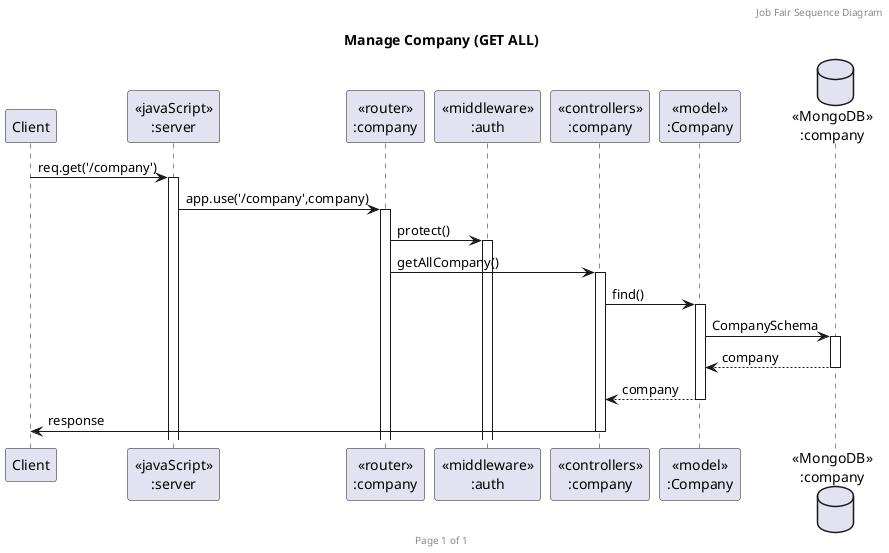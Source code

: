 @startuml Manage Company (GET ALL)

header Job Fair Sequence Diagram
footer Page %page% of %lastpage%
title "Manage Company (GET ALL)"

participant "Client" as client
participant "<<javaScript>>\n:server" as server
participant "<<router>>\n:company" as routerCompany
participant "<<middleware>>\n:auth" as authMiddleware
participant "<<controllers>>\n:company" as controllersCompany
participant "<<model>>\n:Company" as modelCompany
database "<<MongoDB>>\n:company" as CompanyDatabase

client->server ++:req.get('/company')
server->routerCompany ++:app.use('/company',company)
routerCompany -> authMiddleware ++:protect()
routerCompany -> controllersCompany ++:getAllCompany()
controllersCompany->modelCompany ++:find()
modelCompany ->CompanyDatabase ++: CompanySchema
CompanyDatabase --> modelCompany --: company
controllersCompany <-- modelCompany --:company
controllersCompany->client --:response

@enduml
